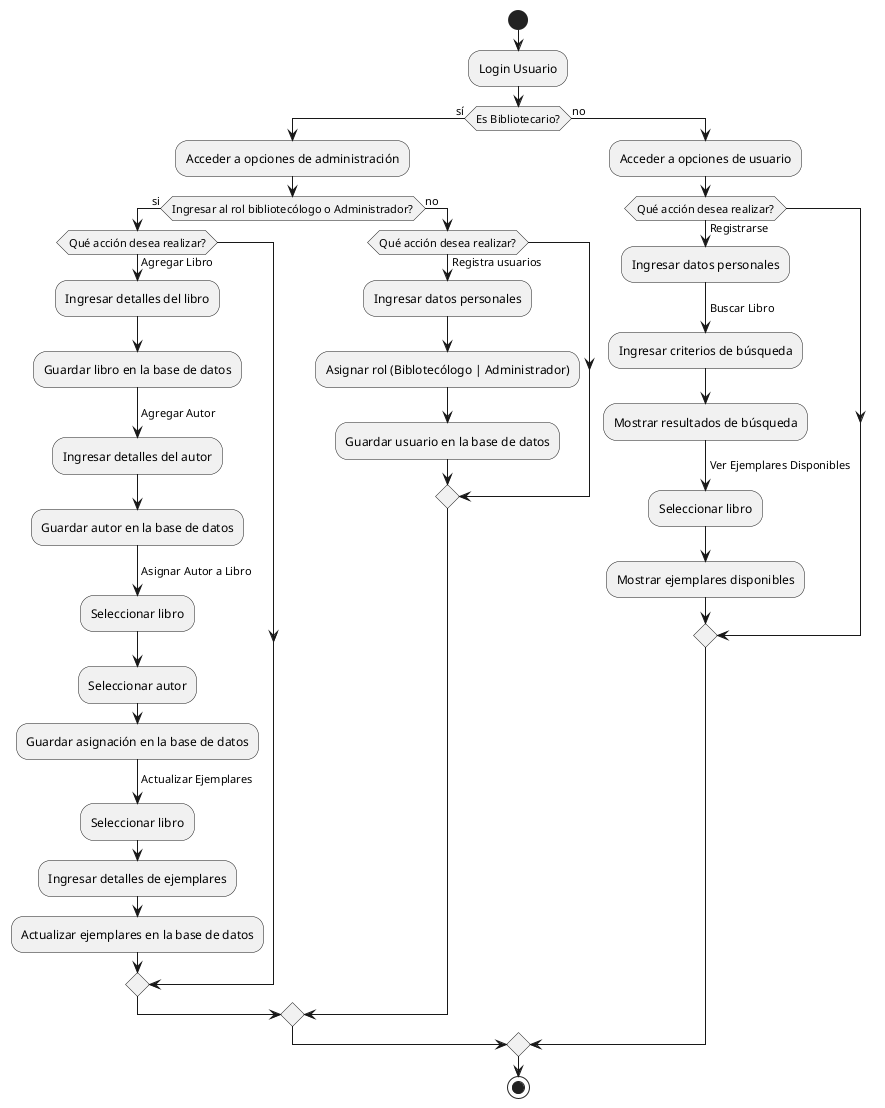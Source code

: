 @startuml

start

:Login Usuario;

if (Es Bibliotecario?) then (sí)
    :Acceder a opciones de administración;
    
    if (Ingresar al rol bibliotecólogo o Administrador?) then (si)
        if (Qué acción desea realizar?) then
            -> Agregar Libro;
            :Ingresar detalles del libro;
            :Guardar libro en la base de datos;
            -> Agregar Autor;
            :Ingresar detalles del autor;
            :Guardar autor en la base de datos;
            -> Asignar Autor a Libro;
            :Seleccionar libro;
            :Seleccionar autor;
            :Guardar asignación en la base de datos;
            -> Actualizar Ejemplares;
            :Seleccionar libro;
            :Ingresar detalles de ejemplares;
            :Actualizar ejemplares en la base de datos;
        endif
    else(no)
        if (Qué acción desea realizar?) then
            -> Registra usuarios;
            :Ingresar datos personales;
            :Asignar rol (Biblotecólogo | Administrador);
            :Guardar usuario en la base de datos;
        endif
    endif
    


else (no)
    :Acceder a opciones de usuario;
    
    if (Qué acción desea realizar?) then
        -> Registrarse;
        :Ingresar datos personales;
        -> Buscar Libro;
        :Ingresar criterios de búsqueda;
        :Mostrar resultados de búsqueda;
        -> Ver Ejemplares Disponibles;
        :Seleccionar libro;
        :Mostrar ejemplares disponibles;
    endif
endif

stop

@enduml
